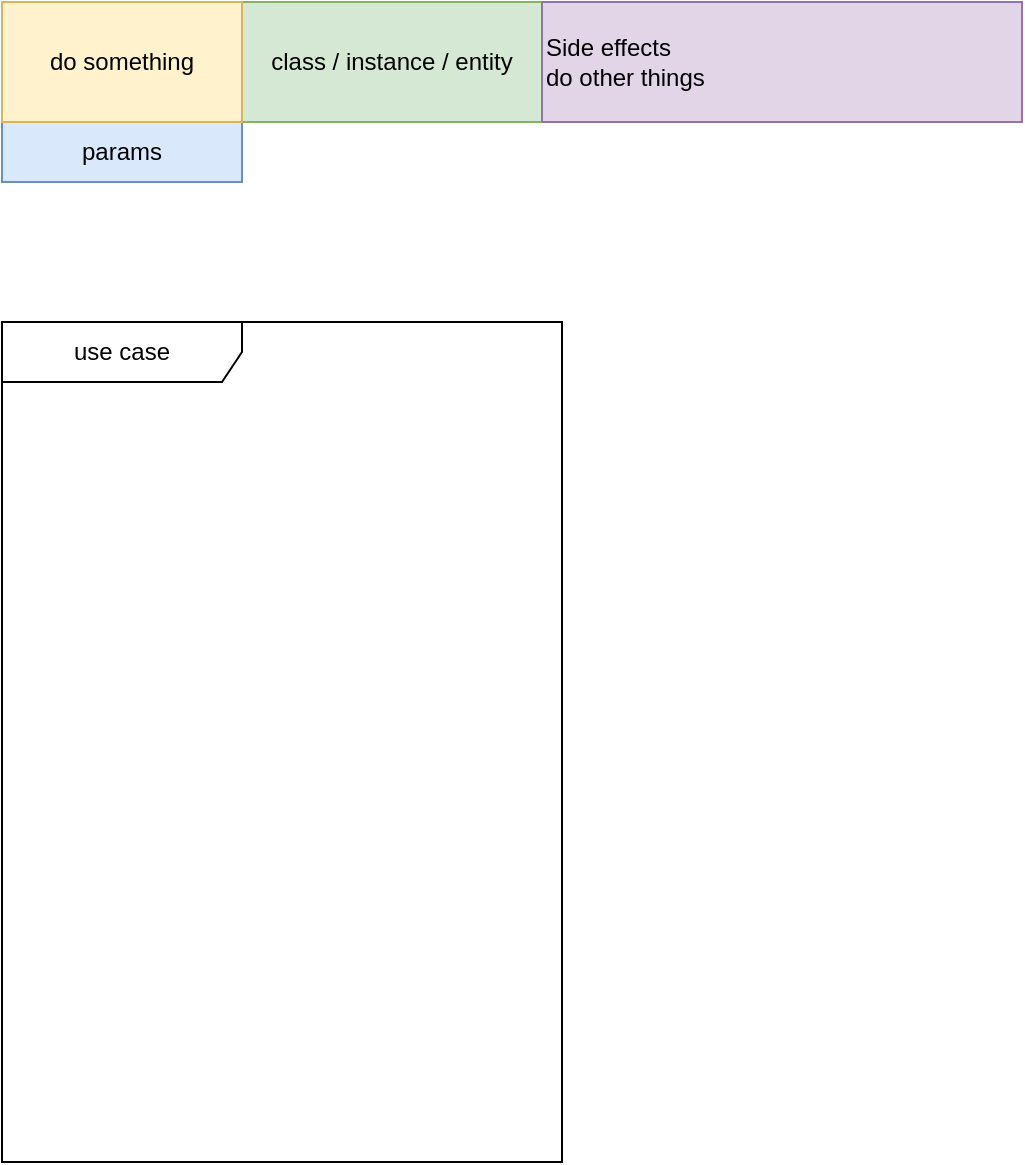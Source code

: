 <mxfile version="24.2.5" type="github" pages="4">
  <diagram id="tNSrvhfLs-fp7F86ABPB" name="Legend - first read">
    <mxGraphModel dx="761" dy="973" grid="1" gridSize="10" guides="1" tooltips="1" connect="1" arrows="1" fold="1" page="1" pageScale="1" pageWidth="850" pageHeight="1100" math="0" shadow="0">
      <root>
        <mxCell id="0" />
        <mxCell id="1" parent="0" />
        <mxCell id="bY673ezWLQIQu82905BY-1" value="class / instance / entity" style="rounded=0;whiteSpace=wrap;html=1;fillColor=#d5e8d4;strokeColor=#82b366;" parent="1" vertex="1">
          <mxGeometry x="160" y="40" width="150" height="60" as="geometry" />
        </mxCell>
        <mxCell id="0QZuGBPYHYUXzba2ljkd-1" value="params" style="rounded=0;whiteSpace=wrap;html=1;fillColor=#dae8fc;strokeColor=#6c8ebf;" parent="1" vertex="1">
          <mxGeometry x="40" y="100" width="120" height="30" as="geometry" />
        </mxCell>
        <mxCell id="0QZuGBPYHYUXzba2ljkd-2" value="do something" style="rounded=0;whiteSpace=wrap;html=1;fillColor=#fff2cc;strokeColor=#d6b656;" parent="1" vertex="1">
          <mxGeometry x="40" y="40" width="120" height="60" as="geometry" />
        </mxCell>
        <mxCell id="0QZuGBPYHYUXzba2ljkd-3" value="&lt;div&gt;Side effects&lt;/div&gt;&lt;div&gt;do other things&lt;/div&gt;" style="rounded=0;whiteSpace=wrap;html=1;fillColor=#e1d5e7;strokeColor=#9673a6;align=left;" parent="1" vertex="1">
          <mxGeometry x="310" y="40" width="240" height="60" as="geometry" />
        </mxCell>
        <mxCell id="bsysNnL49AgOu_lkGjY5-1" value="use case" style="shape=umlFrame;whiteSpace=wrap;html=1;pointerEvents=0;width=120;height=30;" parent="1" vertex="1">
          <mxGeometry x="40" y="200" width="280" height="420" as="geometry" />
        </mxCell>
      </root>
    </mxGraphModel>
  </diagram>
  <diagram name="workspace" id="g_nydXo4ztZp-hx2b2BG">
    <mxGraphModel dx="1435" dy="1817" grid="1" gridSize="10" guides="1" tooltips="1" connect="1" arrows="1" fold="1" page="1" pageScale="1" pageWidth="850" pageHeight="1100" math="0" shadow="0">
      <root>
        <mxCell id="0" />
        <mxCell id="1" parent="0" />
        <mxCell id="Cz59rWMl22EjLUC5MazV-1" value="Workspace&lt;div&gt;&lt;br&gt;&lt;/div&gt;&lt;div&gt;- path/to/workspace/directory/&lt;/div&gt;&lt;div&gt;- diagram.json&lt;/div&gt;&lt;div&gt;- .env&lt;/div&gt;&lt;div&gt;- .data-story.json&lt;/div&gt;" style="rounded=0;whiteSpace=wrap;html=1;fillColor=#d5e8d4;strokeColor=#82b366;align=left;" parent="1" vertex="1">
          <mxGeometry x="40" y="-170" width="280" height="130" as="geometry" />
        </mxCell>
        <mxCell id="Cz59rWMl22EjLUC5MazV-2" value="Workspace" style="rounded=0;whiteSpace=wrap;html=1;fillColor=#d5e8d4;strokeColor=#82b366;" parent="1" vertex="1">
          <mxGeometry x="160" y="120" width="120" height="60" as="geometry" />
        </mxCell>
        <mxCell id="Cz59rWMl22EjLUC5MazV-3" value="Open" style="rounded=0;whiteSpace=wrap;html=1;fillColor=#fff2cc;strokeColor=#d6b656;" parent="1" vertex="1">
          <mxGeometry x="40" y="120" width="120" height="60" as="geometry" />
        </mxCell>
        <mxCell id="Cz59rWMl22EjLUC5MazV-4" value="loadEnv&lt;div&gt;setWindowTitle&lt;/div&gt;&lt;div&gt;loadDiagram&lt;/div&gt;" style="rounded=0;whiteSpace=wrap;html=1;fillColor=#e1d5e7;strokeColor=#9673a6;" parent="1" vertex="1">
          <mxGeometry x="280" y="120" width="120" height="60" as="geometry" />
        </mxCell>
        <mxCell id="Cz59rWMl22EjLUC5MazV-5" value="Workspace" style="rounded=0;whiteSpace=wrap;html=1;fillColor=#d5e8d4;strokeColor=#82b366;" parent="1" vertex="1">
          <mxGeometry x="160" y="270" width="120" height="60" as="geometry" />
        </mxCell>
        <mxCell id="Cz59rWMl22EjLUC5MazV-7" value="Switch" style="rounded=0;whiteSpace=wrap;html=1;fillColor=#fff2cc;strokeColor=#d6b656;" parent="1" vertex="1">
          <mxGeometry x="40" y="270" width="120" height="60" as="geometry" />
        </mxCell>
        <mxCell id="Cz59rWMl22EjLUC5MazV-14" style="edgeStyle=orthogonalEdgeStyle;rounded=0;orthogonalLoop=1;jettySize=auto;html=1;entryX=0;entryY=0.5;entryDx=0;entryDy=0;jumpStyle=sharp;exitX=1;exitY=0.5;exitDx=0;exitDy=0;" parent="1" source="Cz59rWMl22EjLUC5MazV-8" target="Cz59rWMl22EjLUC5MazV-12" edge="1">
          <mxGeometry relative="1" as="geometry">
            <mxPoint x="500" y="270" as="sourcePoint" />
            <Array as="points">
              <mxPoint x="440" y="285" />
              <mxPoint x="440" y="410" />
              <mxPoint x="20" y="410" />
              <mxPoint x="20" y="470" />
            </Array>
          </mxGeometry>
        </mxCell>
        <mxCell id="Cz59rWMl22EjLUC5MazV-8" value="Close Workspace" style="rounded=0;whiteSpace=wrap;html=1;fillColor=#e1d5e7;strokeColor=#9673a6;" parent="1" vertex="1">
          <mxGeometry x="280" y="270" width="120" height="30" as="geometry" />
        </mxCell>
        <mxCell id="Cz59rWMl22EjLUC5MazV-10" style="edgeStyle=orthogonalEdgeStyle;rounded=0;orthogonalLoop=1;jettySize=auto;html=1;exitX=1;exitY=0.5;exitDx=0;exitDy=0;entryX=0;entryY=0.5;entryDx=0;entryDy=0;jumpStyle=arc;" parent="1" source="Cz59rWMl22EjLUC5MazV-9" target="Cz59rWMl22EjLUC5MazV-3" edge="1">
          <mxGeometry relative="1" as="geometry">
            <Array as="points">
              <mxPoint x="420" y="315" />
              <mxPoint x="420" y="250" />
              <mxPoint x="20" y="250" />
              <mxPoint x="20" y="150" />
            </Array>
          </mxGeometry>
        </mxCell>
        <mxCell id="Cz59rWMl22EjLUC5MazV-9" value="Open Workspace" style="rounded=0;whiteSpace=wrap;html=1;fillColor=#e1d5e7;strokeColor=#9673a6;" parent="1" vertex="1">
          <mxGeometry x="280" y="300" width="120" height="30" as="geometry" />
        </mxCell>
        <mxCell id="Cz59rWMl22EjLUC5MazV-11" value="Workspace" style="rounded=0;whiteSpace=wrap;html=1;fillColor=#d5e8d4;strokeColor=#82b366;" parent="1" vertex="1">
          <mxGeometry x="160" y="440" width="120" height="60" as="geometry" />
        </mxCell>
        <mxCell id="Cz59rWMl22EjLUC5MazV-12" value="Close" style="rounded=0;whiteSpace=wrap;html=1;fillColor=#fff2cc;strokeColor=#d6b656;" parent="1" vertex="1">
          <mxGeometry x="40" y="440" width="120" height="60" as="geometry" />
        </mxCell>
        <mxCell id="Cz59rWMl22EjLUC5MazV-13" value="unloadEnv&lt;div&gt;resetWindowTitle&lt;/div&gt;&lt;div&gt;unloadDiagram&lt;/div&gt;" style="rounded=0;whiteSpace=wrap;html=1;fillColor=#e1d5e7;strokeColor=#9673a6;" parent="1" vertex="1">
          <mxGeometry x="280" y="440" width="120" height="60" as="geometry" />
        </mxCell>
        <mxCell id="Cz59rWMl22EjLUC5MazV-15" value="Workspace" style="rounded=0;whiteSpace=wrap;html=1;fillColor=#d5e8d4;strokeColor=#82b366;" parent="1" vertex="1">
          <mxGeometry x="160" y="560" width="120" height="60" as="geometry" />
        </mxCell>
        <mxCell id="Cz59rWMl22EjLUC5MazV-16" value="Load default" style="rounded=0;whiteSpace=wrap;html=1;fillColor=#fff2cc;strokeColor=#d6b656;" parent="1" vertex="1">
          <mxGeometry x="40" y="560" width="120" height="60" as="geometry" />
        </mxCell>
        <mxCell id="Cz59rWMl22EjLUC5MazV-17" value="a special workspace object. NULL object pattern" style="shape=note;whiteSpace=wrap;html=1;backgroundOutline=1;darkOpacity=0.05;" parent="1" vertex="1">
          <mxGeometry x="160" y="620" width="120" height="100" as="geometry" />
        </mxCell>
        <mxCell id="Cz59rWMl22EjLUC5MazV-18" value="Workspace" style="rounded=0;whiteSpace=wrap;html=1;fillColor=#d5e8d4;strokeColor=#82b366;" parent="1" vertex="1">
          <mxGeometry x="160" y="800" width="120" height="60" as="geometry" />
        </mxCell>
        <mxCell id="Cz59rWMl22EjLUC5MazV-19" value="Save diagram to" style="rounded=0;whiteSpace=wrap;html=1;fillColor=#fff2cc;strokeColor=#d6b656;" parent="1" vertex="1">
          <mxGeometry x="40" y="800" width="120" height="60" as="geometry" />
        </mxCell>
        <mxCell id="Cz59rWMl22EjLUC5MazV-20" value="writeDiagramToFile" style="rounded=0;whiteSpace=wrap;html=1;fillColor=#e1d5e7;strokeColor=#9673a6;" parent="1" vertex="1">
          <mxGeometry x="280" y="800" width="120" height="60" as="geometry" />
        </mxCell>
        <mxCell id="Cz59rWMl22EjLUC5MazV-23" value="" style="edgeStyle=orthogonalEdgeStyle;rounded=0;orthogonalLoop=1;jettySize=auto;html=1;" parent="1" source="Cz59rWMl22EjLUC5MazV-21" target="Cz59rWMl22EjLUC5MazV-22" edge="1">
          <mxGeometry relative="1" as="geometry" />
        </mxCell>
        <mxCell id="Cz59rWMl22EjLUC5MazV-21" value="Load default workspace" style="html=1;whiteSpace=wrap;fillColor=#fff2cc;strokeColor=#d6b656;" parent="1" vertex="1">
          <mxGeometry x="800" y="320" width="110" height="50" as="geometry" />
        </mxCell>
        <mxCell id="Cz59rWMl22EjLUC5MazV-25" value="" style="edgeStyle=orthogonalEdgeStyle;rounded=0;orthogonalLoop=1;jettySize=auto;html=1;" parent="1" source="Cz59rWMl22EjLUC5MazV-22" target="Cz59rWMl22EjLUC5MazV-24" edge="1">
          <mxGeometry relative="1" as="geometry" />
        </mxCell>
        <mxCell id="Cz59rWMl22EjLUC5MazV-22" value="make some changes to diagram" style="html=1;whiteSpace=wrap;" parent="1" vertex="1">
          <mxGeometry x="800" y="450" width="110" height="50" as="geometry" />
        </mxCell>
        <mxCell id="Cz59rWMl22EjLUC5MazV-24" value="click &quot;save&quot;" style="html=1;whiteSpace=wrap;" parent="1" vertex="1">
          <mxGeometry x="800" y="580" width="110" height="50" as="geometry" />
        </mxCell>
        <mxCell id="Cz59rWMl22EjLUC5MazV-26" value="DefaultWorkspae.writeDiagramToFile" style="html=1;whiteSpace=wrap;fillColor=#fff2cc;strokeColor=#d6b656;" parent="1" vertex="1">
          <mxGeometry x="730" y="630" width="250" height="50" as="geometry" />
        </mxCell>
        <mxCell id="Cz59rWMl22EjLUC5MazV-32" value="open app without workspace" style="shape=umlFrame;whiteSpace=wrap;html=1;pointerEvents=0;width=195;height=30;" parent="1" vertex="1">
          <mxGeometry x="705" y="190" width="305" height="650" as="geometry" />
        </mxCell>
        <mxCell id="Cz59rWMl22EjLUC5MazV-33" value="open an existing workspace" style="shape=umlFrame;whiteSpace=wrap;html=1;pointerEvents=0;width=195;height=30;" parent="1" vertex="1">
          <mxGeometry x="1240" y="190" width="305" height="670" as="geometry" />
        </mxCell>
        <mxCell id="Cz59rWMl22EjLUC5MazV-37" value="" style="edgeStyle=orthogonalEdgeStyle;rounded=0;orthogonalLoop=1;jettySize=auto;html=1;" parent="1" source="Cz59rWMl22EjLUC5MazV-34" edge="1">
          <mxGeometry relative="1" as="geometry">
            <mxPoint x="1393" y="590" as="targetPoint" />
          </mxGeometry>
        </mxCell>
        <mxCell id="Cz59rWMl22EjLUC5MazV-34" value="Switch workspace" style="rounded=0;whiteSpace=wrap;html=1;fillColor=#fff2cc;strokeColor=#d6b656;" parent="1" vertex="1">
          <mxGeometry x="1333" y="450" width="120" height="60" as="geometry" />
        </mxCell>
        <mxCell id="Cz59rWMl22EjLUC5MazV-35" value="path to workspace" style="rounded=0;whiteSpace=wrap;html=1;fillColor=#dae8fc;strokeColor=#6c8ebf;" parent="1" vertex="1">
          <mxGeometry x="40" y="180" width="120" height="30" as="geometry" />
        </mxCell>
        <mxCell id="Cz59rWMl22EjLUC5MazV-40" style="edgeStyle=orthogonalEdgeStyle;rounded=0;orthogonalLoop=1;jettySize=auto;html=1;exitX=0.5;exitY=1;exitDx=0;exitDy=0;entryX=0.5;entryY=0;entryDx=0;entryDy=0;" parent="1" source="Cz59rWMl22EjLUC5MazV-38" target="Cz59rWMl22EjLUC5MazV-39" edge="1">
          <mxGeometry relative="1" as="geometry" />
        </mxCell>
        <mxCell id="Cz59rWMl22EjLUC5MazV-38" value="make some changes to diagram" style="html=1;whiteSpace=wrap;" parent="1" vertex="1">
          <mxGeometry x="1337.5" y="590" width="110" height="50" as="geometry" />
        </mxCell>
        <mxCell id="Cz59rWMl22EjLUC5MazV-39" value="click &quot;save&quot;" style="html=1;whiteSpace=wrap;" parent="1" vertex="1">
          <mxGeometry x="1337.5" y="720" width="110" height="50" as="geometry" />
        </mxCell>
        <mxCell id="Cz59rWMl22EjLUC5MazV-41" value="workspace.writeDiagramToFile" style="html=1;whiteSpace=wrap;fillColor=#fff2cc;strokeColor=#d6b656;" parent="1" vertex="1">
          <mxGeometry x="1267.5" y="770" width="250" height="50" as="geometry" />
        </mxCell>
        <mxCell id="Cz59rWMl22EjLUC5MazV-43" style="edgeStyle=orthogonalEdgeStyle;rounded=0;orthogonalLoop=1;jettySize=auto;html=1;exitX=0.5;exitY=1;exitDx=0;exitDy=0;entryX=0.5;entryY=0;entryDx=0;entryDy=0;" parent="1" source="Cz59rWMl22EjLUC5MazV-42" target="Cz59rWMl22EjLUC5MazV-34" edge="1">
          <mxGeometry relative="1" as="geometry" />
        </mxCell>
        <mxCell id="Cz59rWMl22EjLUC5MazV-42" value="Select workspace&lt;div&gt;path&lt;/div&gt;" style="rounded=0;whiteSpace=wrap;html=1;" parent="1" vertex="1">
          <mxGeometry x="1333" y="350" width="120" height="60" as="geometry" />
        </mxCell>
        <mxCell id="Cz59rWMl22EjLUC5MazV-46" style="edgeStyle=orthogonalEdgeStyle;rounded=0;orthogonalLoop=1;jettySize=auto;html=1;exitX=0.5;exitY=1;exitDx=0;exitDy=0;entryX=0.5;entryY=0;entryDx=0;entryDy=0;" parent="1" source="Cz59rWMl22EjLUC5MazV-45" target="Cz59rWMl22EjLUC5MazV-42" edge="1">
          <mxGeometry relative="1" as="geometry" />
        </mxCell>
        <mxCell id="Cz59rWMl22EjLUC5MazV-45" value="Load default workspace" style="html=1;whiteSpace=wrap;fillColor=#fff2cc;strokeColor=#d6b656;" parent="1" vertex="1">
          <mxGeometry x="1337.5" y="240" width="110" height="50" as="geometry" />
        </mxCell>
        <mxCell id="-Jn9uMr6mj6XvFAj9Fxr-1" value="DataStoryWindow" style="rounded=0;whiteSpace=wrap;html=1;fillColor=#dae8fc;strokeColor=#6c8ebf;" parent="1" vertex="1">
          <mxGeometry x="40" y="210" width="120" height="30" as="geometry" />
        </mxCell>
        <mxCell id="zgu6wGIr5QjoTVv2KiIE-1" value="from workspace" style="rounded=0;whiteSpace=wrap;html=1;fillColor=#dae8fc;strokeColor=#6c8ebf;" parent="1" vertex="1">
          <mxGeometry x="40" y="330" width="120" height="30" as="geometry" />
        </mxCell>
        <mxCell id="zgu6wGIr5QjoTVv2KiIE-2" value="to workspace" style="rounded=0;whiteSpace=wrap;html=1;fillColor=#dae8fc;strokeColor=#6c8ebf;" parent="1" vertex="1">
          <mxGeometry x="40" y="360" width="120" height="30" as="geometry" />
        </mxCell>
        <mxCell id="NrWFrufdHhd-ZVReEP0r-1" value="&lt;div&gt;// To achieve the following two features, we need to use `Class DefaultWorkspace`:&lt;/div&gt;&lt;div&gt;1. Differentiate between &quot;Save&quot; and &quot;Save As&quot;.&lt;/div&gt;&lt;div&gt;2. Enable multi-window support.&lt;/div&gt;&lt;div&gt;&lt;div style=&quot;text-align: left;&quot;&gt;/**&lt;/div&gt;&lt;div style=&quot;text-align: left;&quot;&gt;&amp;nbsp;* DefaultWorkspace Class: Extends Workspace and provides default path for the workspace&lt;/div&gt;&lt;div style=&quot;text-align: left;&quot;&gt;&amp;nbsp;*/&lt;/div&gt;&lt;div style=&quot;text-align: left;&quot;&gt;export class DefaultWorkspace extends Workspace {&lt;/div&gt;&lt;div style=&quot;text-align: left;&quot;&gt;&amp;nbsp; constructor() {&lt;/div&gt;&lt;div style=&quot;text-align: left;&quot;&gt;&amp;nbsp; &amp;nbsp; super(defaultPath);&lt;/div&gt;&lt;div style=&quot;text-align: left;&quot;&gt;&amp;nbsp; }&lt;/div&gt;&lt;div style=&quot;text-align: left;&quot;&gt;&lt;br&gt;&lt;/div&gt;&lt;div style=&quot;text-align: left;&quot;&gt;&amp;nbsp; openDiagram = async(mainWindow: MainWindowActions,filePath: string): Promise&amp;lt;string&amp;gt; =&amp;gt; {&lt;/div&gt;&lt;div style=&quot;text-align: left;&quot;&gt;&amp;nbsp; &amp;nbsp; this.initSettingsAndEnv(mainWindow);&lt;/div&gt;&lt;div style=&quot;text-align: left;&quot;&gt;&amp;nbsp; &amp;nbsp; return &#39;{}&#39;;&lt;/div&gt;&lt;div style=&quot;text-align: left;&quot;&gt;&amp;nbsp; }&lt;/div&gt;&lt;div style=&quot;text-align: left;&quot;&gt;}&lt;/div&gt;&lt;/div&gt;" style="shape=note;strokeWidth=2;fontSize=14;size=20;whiteSpace=wrap;html=1;fillColor=#fff2cc;strokeColor=#d6b656;fontColor=#666600;" vertex="1" parent="1">
          <mxGeometry x="590" y="-200" width="610" height="300" as="geometry" />
        </mxCell>
      </root>
    </mxGraphModel>
  </diagram>
  <diagram id="qMqVtyk_zu3tnloOVSBr" name="DataStoryWindow">
    <mxGraphModel dx="841" dy="414" grid="1" gridSize="10" guides="1" tooltips="1" connect="1" arrows="1" fold="1" page="1" pageScale="1" pageWidth="850" pageHeight="1100" math="0" shadow="0">
      <root>
        <mxCell id="0" />
        <mxCell id="1" parent="0" />
        <mxCell id="cqZUNgLi1vSfw1ijjYbB-2" value="DataStoryWindow" style="rounded=0;whiteSpace=wrap;html=1;fillColor=#d5e8d4;strokeColor=#82b366;" parent="1" vertex="1">
          <mxGeometry x="160" y="200" width="120" height="60" as="geometry" />
        </mxCell>
        <mxCell id="cqZUNgLi1vSfw1ijjYbB-3" value="Open" style="rounded=0;whiteSpace=wrap;html=1;fillColor=#fff2cc;strokeColor=#d6b656;" parent="1" vertex="1">
          <mxGeometry x="40" y="200" width="120" height="60" as="geometry" />
        </mxCell>
        <mxCell id="cqZUNgLi1vSfw1ijjYbB-4" value="DataStoryWindow" style="rounded=0;whiteSpace=wrap;html=1;fillColor=#d5e8d4;strokeColor=#82b366;" parent="1" vertex="1">
          <mxGeometry x="160" y="390" width="120" height="60" as="geometry" />
        </mxCell>
        <mxCell id="cqZUNgLi1vSfw1ijjYbB-5" value="Close" style="rounded=0;whiteSpace=wrap;html=1;fillColor=#fff2cc;strokeColor=#d6b656;" parent="1" vertex="1">
          <mxGeometry x="40" y="390" width="120" height="60" as="geometry" />
        </mxCell>
        <mxCell id="cqZUNgLi1vSfw1ijjYbB-6" value="&lt;div&gt;createWindow&lt;/div&gt;&lt;div&gt;&lt;span style=&quot;background-color: initial;&quot;&gt;workspace.open(dataStoryWindow)&lt;/span&gt;&lt;br&gt;&lt;/div&gt;" style="rounded=0;whiteSpace=wrap;html=1;fillColor=#e1d5e7;strokeColor=#9673a6;align=left;" parent="1" vertex="1">
          <mxGeometry x="280" y="200" width="240" height="60" as="geometry" />
        </mxCell>
        <mxCell id="cqZUNgLi1vSfw1ijjYbB-7" value="workspace" style="rounded=0;whiteSpace=wrap;html=1;fillColor=#dae8fc;strokeColor=#6c8ebf;" parent="1" vertex="1">
          <mxGeometry x="40" y="260" width="120" height="30" as="geometry" />
        </mxCell>
        <mxCell id="9iwI3naTPrCsCBkSFBth-1" value="DataStoryWindow" style="swimlane;fontStyle=1;align=center;verticalAlign=top;childLayout=stackLayout;horizontal=1;startSize=26;horizontalStack=0;resizeParent=1;resizeParentMax=0;resizeLast=0;collapsible=1;marginBottom=0;whiteSpace=wrap;html=1;fillColor=#d5e8d4;strokeColor=#82b366;" parent="1" vertex="1">
          <mxGeometry x="40" width="240" height="164" as="geometry" />
        </mxCell>
        <mxCell id="9iwI3naTPrCsCBkSFBth-2" value="browserWindow" style="text;strokeColor=none;fillColor=none;align=left;verticalAlign=top;spacingLeft=4;spacingRight=4;overflow=hidden;rotatable=0;points=[[0,0.5],[1,0.5]];portConstraint=eastwest;whiteSpace=wrap;html=1;" parent="9iwI3naTPrCsCBkSFBth-1" vertex="1">
          <mxGeometry y="26" width="240" height="26" as="geometry" />
        </mxCell>
        <mxCell id="cDisYKW0D9Kt_OSdvR4Z-6" value="workspace" style="text;strokeColor=none;fillColor=none;align=left;verticalAlign=top;spacingLeft=4;spacingRight=4;overflow=hidden;rotatable=0;points=[[0,0.5],[1,0.5]];portConstraint=eastwest;whiteSpace=wrap;html=1;" parent="9iwI3naTPrCsCBkSFBth-1" vertex="1">
          <mxGeometry y="52" width="240" height="26" as="geometry" />
        </mxCell>
        <mxCell id="9iwI3naTPrCsCBkSFBth-3" value="" style="line;strokeWidth=1;fillColor=none;align=left;verticalAlign=middle;spacingTop=-1;spacingLeft=3;spacingRight=3;rotatable=0;labelPosition=right;points=[];portConstraint=eastwest;strokeColor=inherit;" parent="9iwI3naTPrCsCBkSFBth-1" vertex="1">
          <mxGeometry y="78" width="240" height="8" as="geometry" />
        </mxCell>
        <mxCell id="9iwI3naTPrCsCBkSFBth-5" value="constructor(workspace)" style="text;strokeColor=none;fillColor=none;align=left;verticalAlign=top;spacingLeft=4;spacingRight=4;overflow=hidden;rotatable=0;points=[[0,0.5],[1,0.5]];portConstraint=eastwest;whiteSpace=wrap;html=1;" parent="9iwI3naTPrCsCBkSFBth-1" vertex="1">
          <mxGeometry y="86" width="240" height="26" as="geometry" />
        </mxCell>
        <mxCell id="cDisYKW0D9Kt_OSdvR4Z-7" value="setTitle(string);" style="text;strokeColor=none;fillColor=none;align=left;verticalAlign=top;spacingLeft=4;spacingRight=4;overflow=hidden;rotatable=0;points=[[0,0.5],[1,0.5]];portConstraint=eastwest;whiteSpace=wrap;html=1;" parent="9iwI3naTPrCsCBkSFBth-1" vertex="1">
          <mxGeometry y="112" width="240" height="26" as="geometry" />
        </mxCell>
        <mxCell id="cDisYKW0D9Kt_OSdvR4Z-5" value="close()" style="text;strokeColor=none;fillColor=none;align=left;verticalAlign=top;spacingLeft=4;spacingRight=4;overflow=hidden;rotatable=0;points=[[0,0.5],[1,0.5]];portConstraint=eastwest;whiteSpace=wrap;html=1;" parent="9iwI3naTPrCsCBkSFBth-1" vertex="1">
          <mxGeometry y="138" width="240" height="26" as="geometry" />
        </mxCell>
        <mxCell id="hpucvAPdwXykVdf3EozG-1" value="&lt;div&gt;workspace.close()&lt;/div&gt;&lt;div&gt;window.close()&lt;/div&gt;" style="rounded=0;whiteSpace=wrap;html=1;fillColor=#e1d5e7;strokeColor=#9673a6;align=left;" parent="1" vertex="1">
          <mxGeometry x="280" y="390" width="240" height="60" as="geometry" />
        </mxCell>
        <mxCell id="hpucvAPdwXykVdf3EozG-2" value="open workspace in empty window" style="shape=umlFrame;whiteSpace=wrap;html=1;pointerEvents=0;width=230;height=30;" parent="1" vertex="1">
          <mxGeometry x="640" y="80" width="320" height="480" as="geometry" />
        </mxCell>
        <mxCell id="hpucvAPdwXykVdf3EozG-5" value="" style="edgeStyle=orthogonalEdgeStyle;rounded=0;orthogonalLoop=1;jettySize=auto;html=1;" parent="1" source="hpucvAPdwXykVdf3EozG-3" target="hpucvAPdwXykVdf3EozG-4" edge="1">
          <mxGeometry relative="1" as="geometry" />
        </mxCell>
        <mxCell id="hpucvAPdwXykVdf3EozG-3" value="open DataStoryWindow" style="html=1;whiteSpace=wrap;fillColor=#fff2cc;strokeColor=#d6b656;" parent="1" vertex="1">
          <mxGeometry x="680" y="120" width="210" height="50" as="geometry" />
        </mxCell>
        <UserObject label="open&lt;a href=&quot;data:page/id,g_nydXo4ztZp-hx2b2BG&quot;&gt;&amp;nbsp;workspace&lt;/a&gt;" id="hpucvAPdwXykVdf3EozG-4">
          <mxCell style="html=1;whiteSpace=wrap;fillColor=#fff2cc;strokeColor=#d6b656;" parent="1" vertex="1">
            <mxGeometry x="680" y="250" width="210" height="50" as="geometry" />
          </mxCell>
        </UserObject>
        <mxCell id="AAm7iNl_1Nf6XmJeaI7e-1" value="open workspace in &lt;b&gt;current &lt;/b&gt;window" style="shape=umlFrame;whiteSpace=wrap;html=1;pointerEvents=0;width=220;height=30;" parent="1" vertex="1">
          <mxGeometry x="1120" y="80" width="300" height="480" as="geometry" />
        </mxCell>
        <mxCell id="AAm7iNl_1Nf6XmJeaI7e-3" value="switch workspace" style="rounded=0;whiteSpace=wrap;html=1;fillColor=#fff2cc;strokeColor=#d6b656;" parent="1" vertex="1">
          <mxGeometry x="1185" y="140" width="180" height="60" as="geometry" />
        </mxCell>
      </root>
    </mxGraphModel>
  </diagram>
  <diagram id="jzbKUN6wPLYHEktbYGC5" name="DataStoryBridge">
    <mxGraphModel dx="761" dy="973" grid="1" gridSize="10" guides="1" tooltips="1" connect="1" arrows="1" fold="1" page="1" pageScale="1" pageWidth="850" pageHeight="1100" math="0" shadow="0">
      <root>
        <mxCell id="0" />
        <mxCell id="1" parent="0" />
        <mxCell id="qHnWuh85nQ_4iNO7SIx5-1" value="DataStoryBridgeNode" style="swimlane;fontStyle=1;align=center;verticalAlign=top;childLayout=stackLayout;horizontal=1;startSize=26;horizontalStack=0;resizeParent=1;resizeParentMax=0;resizeLast=0;collapsible=1;marginBottom=0;whiteSpace=wrap;html=1;fillColor=#d5e8d4;strokeColor=#82b366;" parent="1" vertex="1">
          <mxGeometry x="120" y="40" width="240" height="138" as="geometry" />
        </mxCell>
        <mxCell id="qHnWuh85nQ_4iNO7SIx5-3" value="workspace" style="text;strokeColor=none;fillColor=none;align=left;verticalAlign=top;spacingLeft=4;spacingRight=4;overflow=hidden;rotatable=0;points=[[0,0.5],[1,0.5]];portConstraint=eastwest;whiteSpace=wrap;html=1;" parent="qHnWuh85nQ_4iNO7SIx5-1" vertex="1">
          <mxGeometry y="26" width="240" height="26" as="geometry" />
        </mxCell>
        <mxCell id="qHnWuh85nQ_4iNO7SIx5-4" value="" style="line;strokeWidth=1;fillColor=none;align=left;verticalAlign=middle;spacingTop=-1;spacingLeft=3;spacingRight=3;rotatable=0;labelPosition=right;points=[];portConstraint=eastwest;strokeColor=inherit;" parent="qHnWuh85nQ_4iNO7SIx5-1" vertex="1">
          <mxGeometry y="52" width="240" height="8" as="geometry" />
        </mxCell>
        <mxCell id="qHnWuh85nQ_4iNO7SIx5-5" value="connect(): Promise" style="text;strokeColor=none;fillColor=none;align=left;verticalAlign=top;spacingLeft=4;spacingRight=4;overflow=hidden;rotatable=0;points=[[0,0.5],[1,0.5]];portConstraint=eastwest;whiteSpace=wrap;html=1;" parent="qHnWuh85nQ_4iNO7SIx5-1" vertex="1">
          <mxGeometry y="60" width="240" height="26" as="geometry" />
        </mxCell>
        <mxCell id="qHnWuh85nQ_4iNO7SIx5-6" value="setTitle(string);" style="text;strokeColor=none;fillColor=none;align=left;verticalAlign=top;spacingLeft=4;spacingRight=4;overflow=hidden;rotatable=0;points=[[0,0.5],[1,0.5]];portConstraint=eastwest;whiteSpace=wrap;html=1;" parent="qHnWuh85nQ_4iNO7SIx5-1" vertex="1">
          <mxGeometry y="86" width="240" height="26" as="geometry" />
        </mxCell>
        <mxCell id="qHnWuh85nQ_4iNO7SIx5-7" value="close()" style="text;strokeColor=none;fillColor=none;align=left;verticalAlign=top;spacingLeft=4;spacingRight=4;overflow=hidden;rotatable=0;points=[[0,0.5],[1,0.5]];portConstraint=eastwest;whiteSpace=wrap;html=1;" parent="qHnWuh85nQ_4iNO7SIx5-1" vertex="1">
          <mxGeometry y="112" width="240" height="26" as="geometry" />
        </mxCell>
        <mxCell id="qHnWuh85nQ_4iNO7SIx5-8" value="DataStoryBridgeWeb" style="swimlane;fontStyle=1;align=center;verticalAlign=top;childLayout=stackLayout;horizontal=1;startSize=26;horizontalStack=0;resizeParent=1;resizeParentMax=0;resizeLast=0;collapsible=1;marginBottom=0;whiteSpace=wrap;html=1;fillColor=#d5e8d4;strokeColor=#82b366;" parent="1" vertex="1">
          <mxGeometry x="720" y="40" width="240" height="164" as="geometry" />
        </mxCell>
        <mxCell id="qHnWuh85nQ_4iNO7SIx5-9" value="DataStoryWindow" style="text;strokeColor=none;fillColor=none;align=left;verticalAlign=top;spacingLeft=4;spacingRight=4;overflow=hidden;rotatable=0;points=[[0,0.5],[1,0.5]];portConstraint=eastwest;whiteSpace=wrap;html=1;" parent="qHnWuh85nQ_4iNO7SIx5-8" vertex="1">
          <mxGeometry y="26" width="240" height="26" as="geometry" />
        </mxCell>
        <mxCell id="qHnWuh85nQ_4iNO7SIx5-10" value="workspace" style="text;strokeColor=none;fillColor=none;align=left;verticalAlign=top;spacingLeft=4;spacingRight=4;overflow=hidden;rotatable=0;points=[[0,0.5],[1,0.5]];portConstraint=eastwest;whiteSpace=wrap;html=1;" parent="qHnWuh85nQ_4iNO7SIx5-8" vertex="1">
          <mxGeometry y="52" width="240" height="26" as="geometry" />
        </mxCell>
        <mxCell id="qHnWuh85nQ_4iNO7SIx5-11" value="" style="line;strokeWidth=1;fillColor=none;align=left;verticalAlign=middle;spacingTop=-1;spacingLeft=3;spacingRight=3;rotatable=0;labelPosition=right;points=[];portConstraint=eastwest;strokeColor=inherit;" parent="qHnWuh85nQ_4iNO7SIx5-8" vertex="1">
          <mxGeometry y="78" width="240" height="8" as="geometry" />
        </mxCell>
        <mxCell id="qHnWuh85nQ_4iNO7SIx5-12" value="connect(): Promise" style="text;strokeColor=none;fillColor=none;align=left;verticalAlign=top;spacingLeft=4;spacingRight=4;overflow=hidden;rotatable=0;points=[[0,0.5],[1,0.5]];portConstraint=eastwest;whiteSpace=wrap;html=1;" parent="qHnWuh85nQ_4iNO7SIx5-8" vertex="1">
          <mxGeometry y="86" width="240" height="26" as="geometry" />
        </mxCell>
        <mxCell id="qHnWuh85nQ_4iNO7SIx5-13" value="setTitle(string);" style="text;strokeColor=none;fillColor=none;align=left;verticalAlign=top;spacingLeft=4;spacingRight=4;overflow=hidden;rotatable=0;points=[[0,0.5],[1,0.5]];portConstraint=eastwest;whiteSpace=wrap;html=1;" parent="qHnWuh85nQ_4iNO7SIx5-8" vertex="1">
          <mxGeometry y="112" width="240" height="26" as="geometry" />
        </mxCell>
        <mxCell id="qHnWuh85nQ_4iNO7SIx5-14" value="close()" style="text;strokeColor=none;fillColor=none;align=left;verticalAlign=top;spacingLeft=4;spacingRight=4;overflow=hidden;rotatable=0;points=[[0,0.5],[1,0.5]];portConstraint=eastwest;whiteSpace=wrap;html=1;" parent="qHnWuh85nQ_4iNO7SIx5-8" vertex="1">
          <mxGeometry y="138" width="240" height="26" as="geometry" />
        </mxCell>
        <mxCell id="zvOSt2SDBE18eNAtVT6M-1" value="ipcBridge on the node side" style="shape=note;strokeWidth=2;fontSize=14;size=20;whiteSpace=wrap;html=1;fillColor=#fff2cc;strokeColor=#d6b656;fontColor=#666600;" parent="1" vertex="1">
          <mxGeometry x="10" y="40" width="110.0" height="80" as="geometry" />
        </mxCell>
        <mxCell id="zvOSt2SDBE18eNAtVT6M-2" value="ipcBridge on the web side&lt;div&gt;// preload.ts&lt;/div&gt;" style="shape=note;strokeWidth=2;fontSize=14;size=20;whiteSpace=wrap;html=1;fillColor=#fff2cc;strokeColor=#d6b656;fontColor=#666600;align=left;" parent="1" vertex="1">
          <mxGeometry x="610" y="40" width="110.0" height="80" as="geometry" />
        </mxCell>
      </root>
    </mxGraphModel>
  </diagram>
</mxfile>
